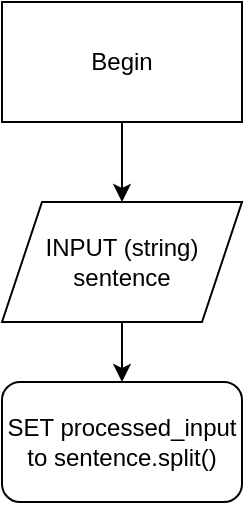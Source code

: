 <mxfile version="14.2.3" type="onedrive"><diagram id="C5RBs43oDa-KdzZeNtuy" name="Page-1"><mxGraphModel dx="1102" dy="614" grid="1" gridSize="10" guides="1" tooltips="1" connect="1" arrows="1" fold="1" page="1" pageScale="1" pageWidth="827" pageHeight="1169" math="0" shadow="0"><root><mxCell id="WIyWlLk6GJQsqaUBKTNV-0"/><mxCell id="WIyWlLk6GJQsqaUBKTNV-1" parent="WIyWlLk6GJQsqaUBKTNV-0"/><mxCell id="jJ7at4HJbmquxWUxQN9k-3" style="edgeStyle=orthogonalEdgeStyle;rounded=0;orthogonalLoop=1;jettySize=auto;html=1;entryX=0.5;entryY=0;entryDx=0;entryDy=0;" edge="1" parent="WIyWlLk6GJQsqaUBKTNV-1" source="jJ7at4HJbmquxWUxQN9k-0" target="jJ7at4HJbmquxWUxQN9k-1"><mxGeometry relative="1" as="geometry"/></mxCell><mxCell id="jJ7at4HJbmquxWUxQN9k-0" value="Begin" style="rounded=0;whiteSpace=wrap;html=1;" vertex="1" parent="WIyWlLk6GJQsqaUBKTNV-1"><mxGeometry x="354" y="30" width="120" height="60" as="geometry"/></mxCell><mxCell id="jJ7at4HJbmquxWUxQN9k-4" style="edgeStyle=orthogonalEdgeStyle;rounded=0;orthogonalLoop=1;jettySize=auto;html=1;entryX=0.5;entryY=0;entryDx=0;entryDy=0;" edge="1" parent="WIyWlLk6GJQsqaUBKTNV-1" source="jJ7at4HJbmquxWUxQN9k-1" target="jJ7at4HJbmquxWUxQN9k-2"><mxGeometry relative="1" as="geometry"/></mxCell><mxCell id="jJ7at4HJbmquxWUxQN9k-1" value="INPUT (string) sentence" style="shape=parallelogram;perimeter=parallelogramPerimeter;whiteSpace=wrap;html=1;fixedSize=1;" vertex="1" parent="WIyWlLk6GJQsqaUBKTNV-1"><mxGeometry x="354" y="130" width="120" height="60" as="geometry"/></mxCell><mxCell id="jJ7at4HJbmquxWUxQN9k-2" value="SET processed_input to sentence.split()" style="rounded=1;whiteSpace=wrap;html=1;" vertex="1" parent="WIyWlLk6GJQsqaUBKTNV-1"><mxGeometry x="354" y="220" width="120" height="60" as="geometry"/></mxCell></root></mxGraphModel></diagram></mxfile>